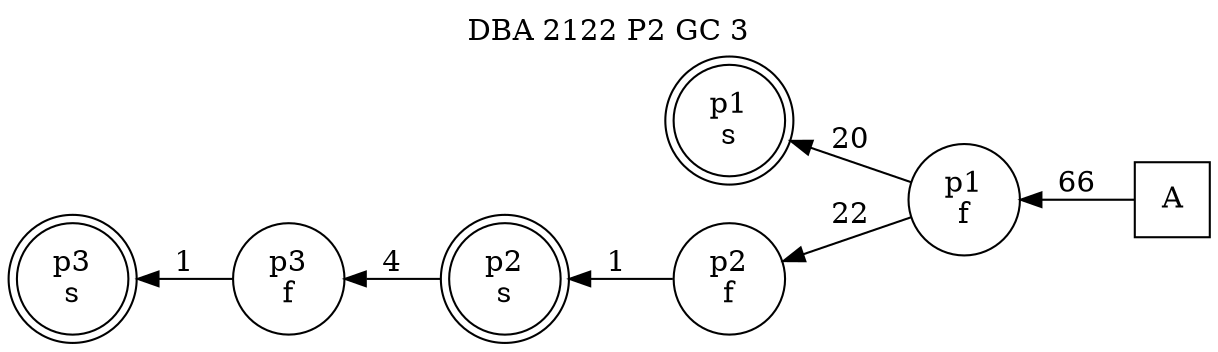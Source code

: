 digraph DBA_2122_P2_GC_3_GOOD {
labelloc="tl"
label= " DBA 2122 P2 GC 3 "
rankdir="RL";
graph [ size=" 10 , 10 !"]

"A" [shape="square" label="A"]
"p1_f" [shape="circle" label="p1
f"]
"p1_s" [shape="doublecircle" label="p1
s"]
"p2_f" [shape="circle" label="p2
f"]
"p2_s" [shape="doublecircle" label="p2
s"]
"p3_f" [shape="circle" label="p3
f"]
"p3_s" [shape="doublecircle" label="p3
s"]
"A" -> "p1_f" [ label=66]
"p1_f" -> "p1_s" [ label=20]
"p1_f" -> "p2_f" [ label=22]
"p2_f" -> "p2_s" [ label=1]
"p2_s" -> "p3_f" [ label=4]
"p3_f" -> "p3_s" [ label=1]
}
